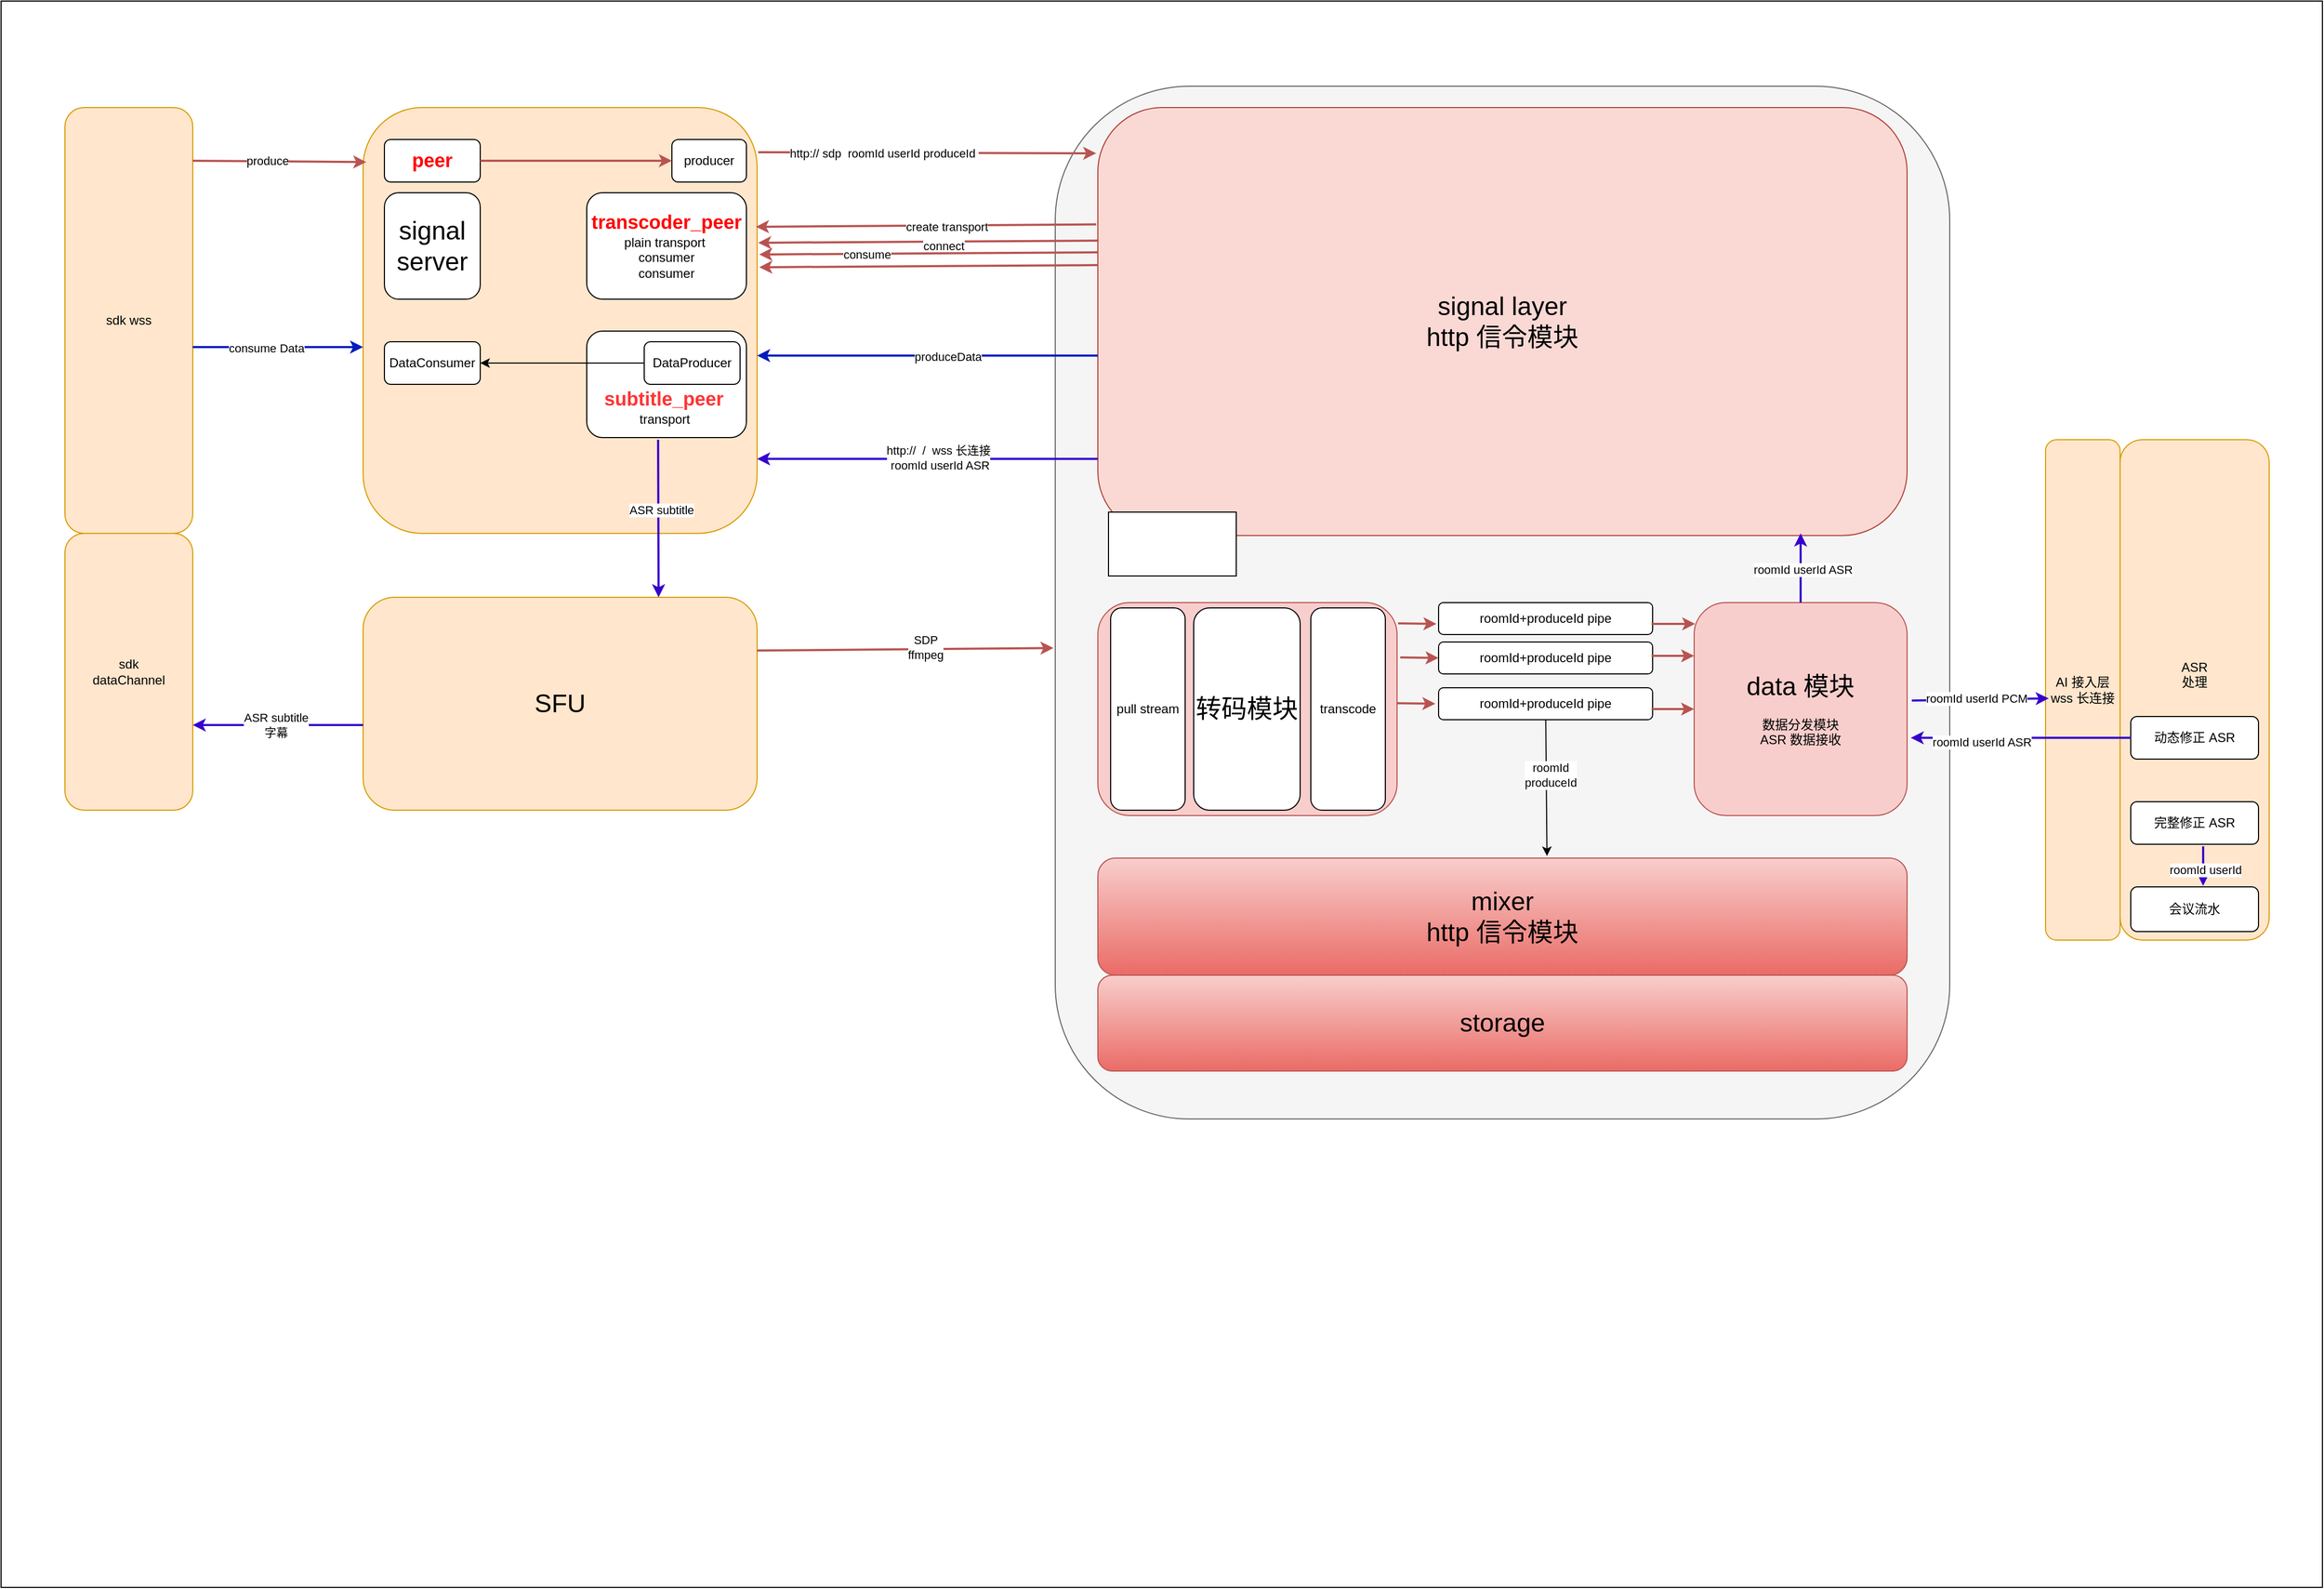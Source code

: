 <mxfile version="23.1.5" type="github">
  <diagram name="Page-1" id="MkIdi8otj3e1MXQuR69L">
    <mxGraphModel dx="3718" dy="492" grid="1" gridSize="10" guides="1" tooltips="1" connect="1" arrows="1" fold="1" page="1" pageScale="1" pageWidth="850" pageHeight="1100" math="0" shadow="0">
      <root>
        <mxCell id="0" />
        <mxCell id="1" parent="0" />
        <mxCell id="6IpxV4XrHZn5JPZlHLLL-92" value="" style="rounded=0;whiteSpace=wrap;html=1;" vertex="1" parent="1">
          <mxGeometry x="-630" y="1200" width="2180" height="1490" as="geometry" />
        </mxCell>
        <mxCell id="6IpxV4XrHZn5JPZlHLLL-75" value="" style="rounded=1;whiteSpace=wrap;html=1;fillColor=#f5f5f5;fontColor=#333333;strokeColor=#666666;" vertex="1" parent="1">
          <mxGeometry x="360" y="1280" width="840" height="970" as="geometry" />
        </mxCell>
        <mxCell id="6IpxV4XrHZn5JPZlHLLL-1" value="" style="rounded=1;whiteSpace=wrap;html=1;fillColor=#ffe6cc;strokeColor=#d79b00;" vertex="1" parent="1">
          <mxGeometry x="-290" y="1300" width="370" height="400" as="geometry" />
        </mxCell>
        <mxCell id="6IpxV4XrHZn5JPZlHLLL-62" value="&lt;br&gt;&lt;br&gt;&lt;br&gt;&lt;br&gt;&lt;font style=&quot;font-size: 18px;&quot; color=&quot;#ff3333&quot;&gt;&lt;b style=&quot;&quot;&gt;subtitle_peer&amp;nbsp;&lt;/b&gt;&lt;/font&gt;&lt;br&gt;transport&amp;nbsp;&lt;br&gt;&lt;div&gt;&lt;br&gt;&lt;/div&gt;" style="rounded=1;whiteSpace=wrap;html=1;" vertex="1" parent="1">
          <mxGeometry x="-80" y="1510" width="150" height="100" as="geometry" />
        </mxCell>
        <mxCell id="6IpxV4XrHZn5JPZlHLLL-2" value="&lt;font style=&quot;font-size: 24px;&quot;&gt;signal layer&lt;br&gt;http 信令模块&lt;/font&gt;" style="rounded=1;whiteSpace=wrap;html=1;fillColor=#fad9d5;strokeColor=#ae4132;" vertex="1" parent="1">
          <mxGeometry x="400" y="1300" width="760" height="402" as="geometry" />
        </mxCell>
        <mxCell id="6IpxV4XrHZn5JPZlHLLL-3" value="" style="rounded=1;whiteSpace=wrap;html=1;fillColor=#f8cecc;strokeColor=#b85450;" vertex="1" parent="1">
          <mxGeometry x="400" y="1765.01" width="281" height="200" as="geometry" />
        </mxCell>
        <mxCell id="6IpxV4XrHZn5JPZlHLLL-4" value="pull stream" style="rounded=1;whiteSpace=wrap;html=1;" vertex="1" parent="1">
          <mxGeometry x="412" y="1770" width="70" height="190" as="geometry" />
        </mxCell>
        <mxCell id="6IpxV4XrHZn5JPZlHLLL-5" value="transcode" style="rounded=1;whiteSpace=wrap;html=1;" vertex="1" parent="1">
          <mxGeometry x="600" y="1770" width="70" height="190" as="geometry" />
        </mxCell>
        <mxCell id="6IpxV4XrHZn5JPZlHLLL-6" value="&lt;font style=&quot;font-size: 24px;&quot;&gt;mixer&lt;br&gt;http 信令模块&lt;/font&gt;" style="rounded=1;whiteSpace=wrap;html=1;fillColor=#f8cecc;strokeColor=#b85450;gradientColor=#ea6b66;" vertex="1" parent="1">
          <mxGeometry x="400" y="2005.01" width="760" height="110" as="geometry" />
        </mxCell>
        <mxCell id="6IpxV4XrHZn5JPZlHLLL-7" value="" style="endArrow=classic;html=1;rounded=0;exitX=1.003;exitY=0.105;exitDx=0;exitDy=0;entryX=-0.002;entryY=0.107;entryDx=0;entryDy=0;exitPerimeter=0;entryPerimeter=0;fillColor=#f8cecc;strokeColor=#b85450;strokeWidth=2;" edge="1" parent="1" source="6IpxV4XrHZn5JPZlHLLL-1" target="6IpxV4XrHZn5JPZlHLLL-2">
          <mxGeometry width="50" height="50" relative="1" as="geometry">
            <mxPoint x="340" y="1510" as="sourcePoint" />
            <mxPoint x="390" y="1460" as="targetPoint" />
          </mxGeometry>
        </mxCell>
        <mxCell id="6IpxV4XrHZn5JPZlHLLL-8" value="http:// sdp&amp;nbsp; roomId userId produceId&amp;nbsp;" style="edgeLabel;html=1;align=center;verticalAlign=middle;resizable=0;points=[];" vertex="1" connectable="0" parent="6IpxV4XrHZn5JPZlHLLL-7">
          <mxGeometry x="-0.261" relative="1" as="geometry">
            <mxPoint as="offset" />
          </mxGeometry>
        </mxCell>
        <mxCell id="6IpxV4XrHZn5JPZlHLLL-9" value="producer" style="rounded=1;whiteSpace=wrap;html=1;" vertex="1" parent="1">
          <mxGeometry y="1330" width="70" height="40" as="geometry" />
        </mxCell>
        <mxCell id="6IpxV4XrHZn5JPZlHLLL-10" value="&lt;font style=&quot;font-size: 18px;&quot;&gt;&lt;b&gt;&lt;font color=&quot;#ff0000&quot;&gt;transcoder_peer&lt;/font&gt;&lt;/b&gt;&lt;br&gt;&lt;/font&gt;plain transport&amp;nbsp;&lt;br&gt;consumer&lt;br&gt;consumer" style="rounded=1;whiteSpace=wrap;html=1;" vertex="1" parent="1">
          <mxGeometry x="-80" y="1380" width="150" height="100" as="geometry" />
        </mxCell>
        <mxCell id="6IpxV4XrHZn5JPZlHLLL-11" value="" style="endArrow=classic;html=1;rounded=0;exitX=-0.002;exitY=0.273;exitDx=0;exitDy=0;exitPerimeter=0;entryX=0.997;entryY=0.28;entryDx=0;entryDy=0;entryPerimeter=0;fillColor=#f8cecc;strokeColor=#b85450;strokeWidth=2;" edge="1" parent="1" source="6IpxV4XrHZn5JPZlHLLL-2" target="6IpxV4XrHZn5JPZlHLLL-1">
          <mxGeometry width="50" height="50" relative="1" as="geometry">
            <mxPoint x="340" y="1510" as="sourcePoint" />
            <mxPoint x="390" y="1460" as="targetPoint" />
          </mxGeometry>
        </mxCell>
        <mxCell id="6IpxV4XrHZn5JPZlHLLL-15" value="create transport" style="edgeLabel;html=1;align=center;verticalAlign=middle;resizable=0;points=[];" vertex="1" connectable="0" parent="6IpxV4XrHZn5JPZlHLLL-11">
          <mxGeometry x="-0.119" y="1" relative="1" as="geometry">
            <mxPoint as="offset" />
          </mxGeometry>
        </mxCell>
        <mxCell id="6IpxV4XrHZn5JPZlHLLL-12" value="" style="endArrow=classic;html=1;rounded=0;exitX=0.001;exitY=0.311;exitDx=0;exitDy=0;exitPerimeter=0;entryX=1;entryY=0.532;entryDx=0;entryDy=0;entryPerimeter=0;strokeWidth=2;fillColor=#f8cecc;strokeColor=#b85450;" edge="1" parent="1" source="6IpxV4XrHZn5JPZlHLLL-2">
          <mxGeometry width="50" height="50" relative="1" as="geometry">
            <mxPoint x="408" y="1425" as="sourcePoint" />
            <mxPoint x="81" y="1427" as="targetPoint" />
          </mxGeometry>
        </mxCell>
        <mxCell id="6IpxV4XrHZn5JPZlHLLL-16" value="connect" style="edgeLabel;html=1;align=center;verticalAlign=middle;resizable=0;points=[];" vertex="1" connectable="0" parent="6IpxV4XrHZn5JPZlHLLL-12">
          <mxGeometry x="-0.401" y="1" relative="1" as="geometry">
            <mxPoint x="-50" y="3" as="offset" />
          </mxGeometry>
        </mxCell>
        <mxCell id="6IpxV4XrHZn5JPZlHLLL-13" value="" style="endArrow=classic;html=1;rounded=0;entryX=1;entryY=0.532;entryDx=0;entryDy=0;entryPerimeter=0;fillColor=#f8cecc;strokeColor=#b85450;strokeWidth=2;" edge="1" parent="1">
          <mxGeometry width="50" height="50" relative="1" as="geometry">
            <mxPoint x="400" y="1436" as="sourcePoint" />
            <mxPoint x="82" y="1438" as="targetPoint" />
          </mxGeometry>
        </mxCell>
        <mxCell id="6IpxV4XrHZn5JPZlHLLL-18" value="consume" style="edgeLabel;html=1;align=center;verticalAlign=middle;resizable=0;points=[];" vertex="1" connectable="0" parent="6IpxV4XrHZn5JPZlHLLL-13">
          <mxGeometry x="0.364" relative="1" as="geometry">
            <mxPoint as="offset" />
          </mxGeometry>
        </mxCell>
        <mxCell id="6IpxV4XrHZn5JPZlHLLL-14" value="" style="endArrow=classic;html=1;rounded=0;entryX=1;entryY=0.532;entryDx=0;entryDy=0;entryPerimeter=0;fillColor=#f8cecc;strokeColor=#b85450;strokeWidth=2;" edge="1" parent="1">
          <mxGeometry width="50" height="50" relative="1" as="geometry">
            <mxPoint x="400" y="1448" as="sourcePoint" />
            <mxPoint x="82" y="1450" as="targetPoint" />
          </mxGeometry>
        </mxCell>
        <mxCell id="6IpxV4XrHZn5JPZlHLLL-20" value="AI 接入层&lt;br&gt;wss 长连接" style="rounded=1;whiteSpace=wrap;html=1;fillColor=#ffe6cc;strokeColor=#d79b00;" vertex="1" parent="1">
          <mxGeometry x="1290" y="1612" width="70" height="470" as="geometry" />
        </mxCell>
        <mxCell id="6IpxV4XrHZn5JPZlHLLL-21" value="roomId+produceId pipe" style="rounded=1;whiteSpace=wrap;html=1;" vertex="1" parent="1">
          <mxGeometry x="720" y="1765.01" width="201" height="30" as="geometry" />
        </mxCell>
        <mxCell id="6IpxV4XrHZn5JPZlHLLL-23" value="&lt;font style=&quot;font-size: 24px;&quot;&gt;data 模块&lt;br&gt;&lt;/font&gt;&lt;br&gt;数据分发模块&lt;br&gt;ASR 数据接收" style="rounded=1;whiteSpace=wrap;html=1;fillColor=#f8cecc;strokeColor=#b85450;" vertex="1" parent="1">
          <mxGeometry x="960" y="1765.01" width="200" height="200" as="geometry" />
        </mxCell>
        <mxCell id="6IpxV4XrHZn5JPZlHLLL-24" value="&lt;font style=&quot;font-size: 24px;&quot;&gt;storage&lt;/font&gt;" style="rounded=1;whiteSpace=wrap;html=1;fillColor=#f8cecc;gradientColor=#ea6b66;strokeColor=#b85450;" vertex="1" parent="1">
          <mxGeometry x="400" y="2115.01" width="760" height="90" as="geometry" />
        </mxCell>
        <mxCell id="6IpxV4XrHZn5JPZlHLLL-25" value="roomId+produceId pipe" style="rounded=1;whiteSpace=wrap;html=1;" vertex="1" parent="1">
          <mxGeometry x="720" y="1802.01" width="201" height="30" as="geometry" />
        </mxCell>
        <mxCell id="6IpxV4XrHZn5JPZlHLLL-28" value="ASR&lt;br&gt;处理&lt;br&gt;&lt;br&gt;&lt;div&gt;&lt;br/&gt;&lt;/div&gt;" style="rounded=1;whiteSpace=wrap;html=1;fillColor=#ffe6cc;strokeColor=#d79b00;" vertex="1" parent="1">
          <mxGeometry x="1360" y="1612" width="140" height="470" as="geometry" />
        </mxCell>
        <mxCell id="6IpxV4XrHZn5JPZlHLLL-32" value="" style="endArrow=classic;html=1;rounded=0;fillColor=#0050ef;strokeColor=#001DBC;strokeWidth=2;" edge="1" parent="1">
          <mxGeometry width="50" height="50" relative="1" as="geometry">
            <mxPoint x="400" y="1533" as="sourcePoint" />
            <mxPoint x="80" y="1533" as="targetPoint" />
          </mxGeometry>
        </mxCell>
        <mxCell id="6IpxV4XrHZn5JPZlHLLL-33" value="produceData" style="edgeLabel;html=1;align=center;verticalAlign=middle;resizable=0;points=[];" vertex="1" connectable="0" parent="6IpxV4XrHZn5JPZlHLLL-32">
          <mxGeometry x="-0.119" y="1" relative="1" as="geometry">
            <mxPoint as="offset" />
          </mxGeometry>
        </mxCell>
        <mxCell id="6IpxV4XrHZn5JPZlHLLL-35" value="DataProducer" style="rounded=1;whiteSpace=wrap;html=1;" vertex="1" parent="1">
          <mxGeometry x="-26" y="1520" width="90" height="40" as="geometry" />
        </mxCell>
        <mxCell id="6IpxV4XrHZn5JPZlHLLL-36" value="sdk wss" style="rounded=1;whiteSpace=wrap;html=1;fillColor=#ffe6cc;strokeColor=#d79b00;" vertex="1" parent="1">
          <mxGeometry x="-570" y="1300" width="120" height="400" as="geometry" />
        </mxCell>
        <mxCell id="6IpxV4XrHZn5JPZlHLLL-37" value="" style="endArrow=classic;html=1;rounded=0;exitX=1;exitY=0.625;exitDx=0;exitDy=0;exitPerimeter=0;strokeWidth=2;fillColor=#0050ef;strokeColor=#001DBC;" edge="1" parent="1">
          <mxGeometry width="50" height="50" relative="1" as="geometry">
            <mxPoint x="-450" y="1525" as="sourcePoint" />
            <mxPoint x="-290" y="1525" as="targetPoint" />
          </mxGeometry>
        </mxCell>
        <mxCell id="6IpxV4XrHZn5JPZlHLLL-39" value="consume Data" style="edgeLabel;html=1;align=center;verticalAlign=middle;resizable=0;points=[];" vertex="1" connectable="0" parent="6IpxV4XrHZn5JPZlHLLL-37">
          <mxGeometry x="-0.14" y="-1" relative="1" as="geometry">
            <mxPoint as="offset" />
          </mxGeometry>
        </mxCell>
        <mxCell id="6IpxV4XrHZn5JPZlHLLL-38" value="" style="endArrow=classic;html=1;rounded=0;exitX=0;exitY=0.5;exitDx=0;exitDy=0;entryX=1;entryY=0.5;entryDx=0;entryDy=0;" edge="1" parent="1" source="6IpxV4XrHZn5JPZlHLLL-35" target="6IpxV4XrHZn5JPZlHLLL-40">
          <mxGeometry width="50" height="50" relative="1" as="geometry">
            <mxPoint x="-200" y="1540" as="sourcePoint" />
            <mxPoint x="-42" y="1537" as="targetPoint" />
          </mxGeometry>
        </mxCell>
        <mxCell id="6IpxV4XrHZn5JPZlHLLL-40" value="DataConsumer" style="rounded=1;whiteSpace=wrap;html=1;" vertex="1" parent="1">
          <mxGeometry x="-270" y="1520" width="90" height="40" as="geometry" />
        </mxCell>
        <mxCell id="6IpxV4XrHZn5JPZlHLLL-41" value="&lt;font style=&quot;font-size: 24px;&quot;&gt;SFU&lt;/font&gt;" style="rounded=1;whiteSpace=wrap;html=1;fillColor=#ffe6cc;strokeColor=#d79b00;" vertex="1" parent="1">
          <mxGeometry x="-290" y="1760" width="370" height="200" as="geometry" />
        </mxCell>
        <mxCell id="6IpxV4XrHZn5JPZlHLLL-43" value="" style="endArrow=classic;html=1;rounded=0;fillColor=#6a00ff;strokeColor=#3700CC;strokeWidth=2;" edge="1" parent="1">
          <mxGeometry width="50" height="50" relative="1" as="geometry">
            <mxPoint x="-290" y="1880" as="sourcePoint" />
            <mxPoint x="-450" y="1880" as="targetPoint" />
          </mxGeometry>
        </mxCell>
        <mxCell id="6IpxV4XrHZn5JPZlHLLL-45" value="ASR subtitle&lt;br&gt;字幕" style="edgeLabel;html=1;align=center;verticalAlign=middle;resizable=0;points=[];" vertex="1" connectable="0" parent="6IpxV4XrHZn5JPZlHLLL-43">
          <mxGeometry x="0.025" relative="1" as="geometry">
            <mxPoint as="offset" />
          </mxGeometry>
        </mxCell>
        <mxCell id="6IpxV4XrHZn5JPZlHLLL-44" value="sdk&lt;br&gt;dataChannel" style="rounded=1;whiteSpace=wrap;html=1;fillColor=#ffe6cc;strokeColor=#d79b00;" vertex="1" parent="1">
          <mxGeometry x="-570" y="1700" width="120" height="260" as="geometry" />
        </mxCell>
        <mxCell id="6IpxV4XrHZn5JPZlHLLL-46" value="" style="endArrow=classic;html=1;rounded=0;entryX=0.75;entryY=0;entryDx=0;entryDy=0;fillColor=#6a00ff;strokeColor=#3700CC;strokeWidth=2;exitX=0.447;exitY=1.02;exitDx=0;exitDy=0;exitPerimeter=0;" edge="1" parent="1" source="6IpxV4XrHZn5JPZlHLLL-62" target="6IpxV4XrHZn5JPZlHLLL-41">
          <mxGeometry width="50" height="50" relative="1" as="geometry">
            <mxPoint x="-12" y="1700" as="sourcePoint" />
            <mxPoint x="85" y="1743" as="targetPoint" />
          </mxGeometry>
        </mxCell>
        <mxCell id="6IpxV4XrHZn5JPZlHLLL-66" value="ASR subtitle" style="edgeLabel;html=1;align=center;verticalAlign=middle;resizable=0;points=[];" vertex="1" connectable="0" parent="6IpxV4XrHZn5JPZlHLLL-46">
          <mxGeometry x="-0.109" y="2" relative="1" as="geometry">
            <mxPoint as="offset" />
          </mxGeometry>
        </mxCell>
        <mxCell id="6IpxV4XrHZn5JPZlHLLL-49" value="动态修正 ASR" style="rounded=1;whiteSpace=wrap;html=1;" vertex="1" parent="1">
          <mxGeometry x="1370" y="1872" width="120" height="40" as="geometry" />
        </mxCell>
        <mxCell id="6IpxV4XrHZn5JPZlHLLL-50" value="完整修正 ASR" style="rounded=1;whiteSpace=wrap;html=1;" vertex="1" parent="1">
          <mxGeometry x="1370" y="1952" width="120" height="40" as="geometry" />
        </mxCell>
        <mxCell id="6IpxV4XrHZn5JPZlHLLL-51" value="" style="endArrow=classic;html=1;rounded=0;exitX=0.567;exitY=1.05;exitDx=0;exitDy=0;entryX=0.6;entryY=-0.02;entryDx=0;entryDy=0;entryPerimeter=0;exitPerimeter=0;fillColor=#6a00ff;strokeColor=#3700CC;strokeWidth=2;" edge="1" parent="1" source="6IpxV4XrHZn5JPZlHLLL-50">
          <mxGeometry width="50" height="50" relative="1" as="geometry">
            <mxPoint x="1440" y="1992" as="sourcePoint" />
            <mxPoint x="1438" y="2031" as="targetPoint" />
          </mxGeometry>
        </mxCell>
        <mxCell id="6IpxV4XrHZn5JPZlHLLL-55" value="roomId userId" style="edgeLabel;html=1;align=center;verticalAlign=middle;resizable=0;points=[];" vertex="1" connectable="0" parent="6IpxV4XrHZn5JPZlHLLL-51">
          <mxGeometry x="0.198" y="2" relative="1" as="geometry">
            <mxPoint as="offset" />
          </mxGeometry>
        </mxCell>
        <mxCell id="6IpxV4XrHZn5JPZlHLLL-52" value="会议流水" style="rounded=1;whiteSpace=wrap;html=1;" vertex="1" parent="1">
          <mxGeometry x="1370" y="2032" width="120" height="42" as="geometry" />
        </mxCell>
        <mxCell id="6IpxV4XrHZn5JPZlHLLL-53" value="" style="endArrow=classic;html=1;rounded=0;exitX=0;exitY=0.5;exitDx=0;exitDy=0;entryX=1.017;entryY=0.635;entryDx=0;entryDy=0;entryPerimeter=0;fillColor=#6a00ff;strokeColor=#3700CC;strokeWidth=2;" edge="1" parent="1" source="6IpxV4XrHZn5JPZlHLLL-49" target="6IpxV4XrHZn5JPZlHLLL-23">
          <mxGeometry width="50" height="50" relative="1" as="geometry">
            <mxPoint x="1040" y="2240" as="sourcePoint" />
            <mxPoint x="1090" y="2190" as="targetPoint" />
          </mxGeometry>
        </mxCell>
        <mxCell id="6IpxV4XrHZn5JPZlHLLL-54" value="roomId userId ASR" style="edgeLabel;html=1;align=center;verticalAlign=middle;resizable=0;points=[];" vertex="1" connectable="0" parent="6IpxV4XrHZn5JPZlHLLL-53">
          <mxGeometry x="0.262" y="4" relative="1" as="geometry">
            <mxPoint x="-10" as="offset" />
          </mxGeometry>
        </mxCell>
        <mxCell id="6IpxV4XrHZn5JPZlHLLL-56" value="" style="endArrow=classic;html=1;rounded=0;exitX=0.5;exitY=0;exitDx=0;exitDy=0;fillColor=#6a00ff;strokeColor=#3700CC;strokeWidth=2;" edge="1" parent="1" source="6IpxV4XrHZn5JPZlHLLL-23">
          <mxGeometry width="50" height="50" relative="1" as="geometry">
            <mxPoint x="1010" y="1890" as="sourcePoint" />
            <mxPoint x="1060" y="1700" as="targetPoint" />
          </mxGeometry>
        </mxCell>
        <mxCell id="6IpxV4XrHZn5JPZlHLLL-61" value="roomId userId ASR" style="edgeLabel;html=1;align=center;verticalAlign=middle;resizable=0;points=[];" vertex="1" connectable="0" parent="6IpxV4XrHZn5JPZlHLLL-56">
          <mxGeometry x="-0.036" y="-2" relative="1" as="geometry">
            <mxPoint as="offset" />
          </mxGeometry>
        </mxCell>
        <mxCell id="6IpxV4XrHZn5JPZlHLLL-57" value="" style="endArrow=classic;html=1;rounded=0;entryX=0.043;entryY=0.517;entryDx=0;entryDy=0;entryPerimeter=0;exitX=1.022;exitY=0.46;exitDx=0;exitDy=0;exitPerimeter=0;fillColor=#6a00ff;strokeColor=#3700CC;strokeWidth=2;" edge="1" parent="1" source="6IpxV4XrHZn5JPZlHLLL-23" target="6IpxV4XrHZn5JPZlHLLL-20">
          <mxGeometry width="50" height="50" relative="1" as="geometry">
            <mxPoint x="870" y="2040" as="sourcePoint" />
            <mxPoint x="920" y="1990" as="targetPoint" />
          </mxGeometry>
        </mxCell>
        <mxCell id="6IpxV4XrHZn5JPZlHLLL-58" value="roomId userId PCM" style="edgeLabel;html=1;align=center;verticalAlign=middle;resizable=0;points=[];" vertex="1" connectable="0" parent="6IpxV4XrHZn5JPZlHLLL-57">
          <mxGeometry x="-0.07" y="1" relative="1" as="geometry">
            <mxPoint as="offset" />
          </mxGeometry>
        </mxCell>
        <mxCell id="6IpxV4XrHZn5JPZlHLLL-59" value="&lt;font style=&quot;font-size: 18px;&quot; color=&quot;#ff0000&quot;&gt;&lt;b&gt;peer&lt;/b&gt;&lt;/font&gt;" style="rounded=1;whiteSpace=wrap;html=1;" vertex="1" parent="1">
          <mxGeometry x="-270" y="1330" width="90" height="40" as="geometry" />
        </mxCell>
        <mxCell id="6IpxV4XrHZn5JPZlHLLL-63" value="" style="endArrow=classic;html=1;rounded=0;exitX=1;exitY=0.5;exitDx=0;exitDy=0;entryX=0;entryY=0.5;entryDx=0;entryDy=0;fillColor=#f8cecc;strokeColor=#b85450;strokeWidth=2;" edge="1" parent="1" source="6IpxV4XrHZn5JPZlHLLL-59" target="6IpxV4XrHZn5JPZlHLLL-9">
          <mxGeometry width="50" height="50" relative="1" as="geometry">
            <mxPoint x="-80" y="1570" as="sourcePoint" />
            <mxPoint x="-30" y="1520" as="targetPoint" />
          </mxGeometry>
        </mxCell>
        <mxCell id="6IpxV4XrHZn5JPZlHLLL-65" value="&lt;font style=&quot;font-size: 24px;&quot;&gt;signal server&lt;/font&gt;" style="rounded=1;whiteSpace=wrap;html=1;" vertex="1" parent="1">
          <mxGeometry x="-270" y="1380" width="90" height="100" as="geometry" />
        </mxCell>
        <mxCell id="6IpxV4XrHZn5JPZlHLLL-67" value="" style="endArrow=classic;html=1;rounded=0;entryX=1;entryY=0.75;entryDx=0;entryDy=0;fillColor=#6a00ff;strokeColor=#3700CC;strokeWidth=2;" edge="1" parent="1">
          <mxGeometry width="50" height="50" relative="1" as="geometry">
            <mxPoint x="400" y="1630" as="sourcePoint" />
            <mxPoint x="80" y="1630" as="targetPoint" />
          </mxGeometry>
        </mxCell>
        <mxCell id="6IpxV4XrHZn5JPZlHLLL-69" value="http://&amp;nbsp; /&amp;nbsp; wss 长连接&lt;br&gt;&amp;nbsp;roomId userId ASR" style="edgeLabel;html=1;align=center;verticalAlign=middle;resizable=0;points=[];" vertex="1" connectable="0" parent="6IpxV4XrHZn5JPZlHLLL-67">
          <mxGeometry x="-0.06" y="-1" relative="1" as="geometry">
            <mxPoint as="offset" />
          </mxGeometry>
        </mxCell>
        <mxCell id="6IpxV4XrHZn5JPZlHLLL-70" value="roomId+produceId pipe" style="rounded=1;whiteSpace=wrap;html=1;" vertex="1" parent="1">
          <mxGeometry x="720" y="1845.01" width="201" height="30" as="geometry" />
        </mxCell>
        <mxCell id="6IpxV4XrHZn5JPZlHLLL-72" value="&lt;font style=&quot;font-size: 24px;&quot;&gt;转码模块&lt;/font&gt;" style="rounded=1;whiteSpace=wrap;html=1;" vertex="1" parent="1">
          <mxGeometry x="490" y="1770" width="100" height="190" as="geometry" />
        </mxCell>
        <mxCell id="6IpxV4XrHZn5JPZlHLLL-73" value="" style="endArrow=classic;html=1;rounded=0;entryX=0.008;entryY=0.128;entryDx=0;entryDy=0;entryPerimeter=0;strokeWidth=2;fillColor=#f8cecc;strokeColor=#b85450;" edge="1" parent="1" target="6IpxV4XrHZn5JPZlHLLL-1">
          <mxGeometry width="50" height="50" relative="1" as="geometry">
            <mxPoint x="-450" y="1350" as="sourcePoint" />
            <mxPoint x="-400" y="1300" as="targetPoint" />
          </mxGeometry>
        </mxCell>
        <mxCell id="6IpxV4XrHZn5JPZlHLLL-74" value="produce" style="edgeLabel;html=1;align=center;verticalAlign=middle;resizable=0;points=[];" vertex="1" connectable="0" parent="6IpxV4XrHZn5JPZlHLLL-73">
          <mxGeometry x="-0.141" y="1" relative="1" as="geometry">
            <mxPoint as="offset" />
          </mxGeometry>
        </mxCell>
        <mxCell id="6IpxV4XrHZn5JPZlHLLL-76" value="" style="endArrow=classic;html=1;rounded=0;entryX=0.555;entryY=-0.018;entryDx=0;entryDy=0;entryPerimeter=0;" edge="1" parent="1" source="6IpxV4XrHZn5JPZlHLLL-70" target="6IpxV4XrHZn5JPZlHLLL-6">
          <mxGeometry width="50" height="50" relative="1" as="geometry">
            <mxPoint x="430" y="1880" as="sourcePoint" />
            <mxPoint x="480" y="1830" as="targetPoint" />
          </mxGeometry>
        </mxCell>
        <mxCell id="6IpxV4XrHZn5JPZlHLLL-77" value="roomId&lt;br&gt;produceId" style="edgeLabel;html=1;align=center;verticalAlign=middle;resizable=0;points=[];" vertex="1" connectable="0" parent="6IpxV4XrHZn5JPZlHLLL-76">
          <mxGeometry x="-0.187" y="4" relative="1" as="geometry">
            <mxPoint as="offset" />
          </mxGeometry>
        </mxCell>
        <mxCell id="6IpxV4XrHZn5JPZlHLLL-78" value="" style="endArrow=classic;html=1;rounded=0;exitX=1;exitY=0.25;exitDx=0;exitDy=0;entryX=-0.002;entryY=0.544;entryDx=0;entryDy=0;entryPerimeter=0;fillColor=#f8cecc;strokeColor=#b85450;strokeWidth=2;" edge="1" parent="1" source="6IpxV4XrHZn5JPZlHLLL-41" target="6IpxV4XrHZn5JPZlHLLL-75">
          <mxGeometry width="50" height="50" relative="1" as="geometry">
            <mxPoint x="180" y="1680" as="sourcePoint" />
            <mxPoint x="230" y="1630" as="targetPoint" />
          </mxGeometry>
        </mxCell>
        <mxCell id="6IpxV4XrHZn5JPZlHLLL-90" value="SDP &lt;br&gt;ffmpeg" style="edgeLabel;html=1;align=center;verticalAlign=middle;resizable=0;points=[];" vertex="1" connectable="0" parent="6IpxV4XrHZn5JPZlHLLL-78">
          <mxGeometry x="0.136" y="2" relative="1" as="geometry">
            <mxPoint as="offset" />
          </mxGeometry>
        </mxCell>
        <mxCell id="6IpxV4XrHZn5JPZlHLLL-80" value="" style="endArrow=classic;html=1;rounded=0;exitX=1;exitY=0.25;exitDx=0;exitDy=0;entryX=0;entryY=0.5;entryDx=0;entryDy=0;fillColor=#f8cecc;strokeColor=#b85450;strokeWidth=2;" edge="1" parent="1" target="6IpxV4XrHZn5JPZlHLLL-25">
          <mxGeometry width="50" height="50" relative="1" as="geometry">
            <mxPoint x="684" y="1816.51" as="sourcePoint" />
            <mxPoint x="960" y="1817.51" as="targetPoint" />
          </mxGeometry>
        </mxCell>
        <mxCell id="6IpxV4XrHZn5JPZlHLLL-81" value="" style="endArrow=classic;html=1;rounded=0;exitX=1;exitY=0.25;exitDx=0;exitDy=0;entryX=0;entryY=0.5;entryDx=0;entryDy=0;fillColor=#f8cecc;strokeColor=#b85450;strokeWidth=2;" edge="1" parent="1">
          <mxGeometry width="50" height="50" relative="1" as="geometry">
            <mxPoint x="681" y="1859.51" as="sourcePoint" />
            <mxPoint x="717" y="1860" as="targetPoint" />
          </mxGeometry>
        </mxCell>
        <mxCell id="6IpxV4XrHZn5JPZlHLLL-82" value="" style="endArrow=classic;html=1;rounded=0;exitX=1;exitY=0.25;exitDx=0;exitDy=0;entryX=0;entryY=0.5;entryDx=0;entryDy=0;fillColor=#f8cecc;strokeColor=#b85450;strokeWidth=2;" edge="1" parent="1">
          <mxGeometry width="50" height="50" relative="1" as="geometry">
            <mxPoint x="682" y="1784.51" as="sourcePoint" />
            <mxPoint x="718" y="1785" as="targetPoint" />
          </mxGeometry>
        </mxCell>
        <mxCell id="6IpxV4XrHZn5JPZlHLLL-86" value="" style="endArrow=classic;html=1;rounded=0;entryX=0;entryY=0.25;entryDx=0;entryDy=0;fillColor=#f8cecc;strokeColor=#b85450;strokeWidth=2;" edge="1" parent="1" target="6IpxV4XrHZn5JPZlHLLL-23">
          <mxGeometry width="50" height="50" relative="1" as="geometry">
            <mxPoint x="920" y="1815" as="sourcePoint" />
            <mxPoint x="730" y="1827" as="targetPoint" />
          </mxGeometry>
        </mxCell>
        <mxCell id="6IpxV4XrHZn5JPZlHLLL-87" value="" style="endArrow=classic;html=1;rounded=0;entryX=0;entryY=0.5;entryDx=0;entryDy=0;fillColor=#f8cecc;strokeColor=#b85450;strokeWidth=2;" edge="1" parent="1" target="6IpxV4XrHZn5JPZlHLLL-23">
          <mxGeometry width="50" height="50" relative="1" as="geometry">
            <mxPoint x="920" y="1865" as="sourcePoint" />
            <mxPoint x="727" y="1870" as="targetPoint" />
          </mxGeometry>
        </mxCell>
        <mxCell id="6IpxV4XrHZn5JPZlHLLL-88" value="" style="endArrow=classic;html=1;rounded=0;entryX=0.005;entryY=0.1;entryDx=0;entryDy=0;fillColor=#f8cecc;strokeColor=#b85450;strokeWidth=2;entryPerimeter=0;" edge="1" parent="1" target="6IpxV4XrHZn5JPZlHLLL-23">
          <mxGeometry width="50" height="50" relative="1" as="geometry">
            <mxPoint x="920" y="1785" as="sourcePoint" />
            <mxPoint x="728" y="1795" as="targetPoint" />
          </mxGeometry>
        </mxCell>
        <mxCell id="6IpxV4XrHZn5JPZlHLLL-91" value="" style="rounded=0;whiteSpace=wrap;html=1;" vertex="1" parent="1">
          <mxGeometry x="410" y="1680" width="120" height="60" as="geometry" />
        </mxCell>
      </root>
    </mxGraphModel>
  </diagram>
</mxfile>
